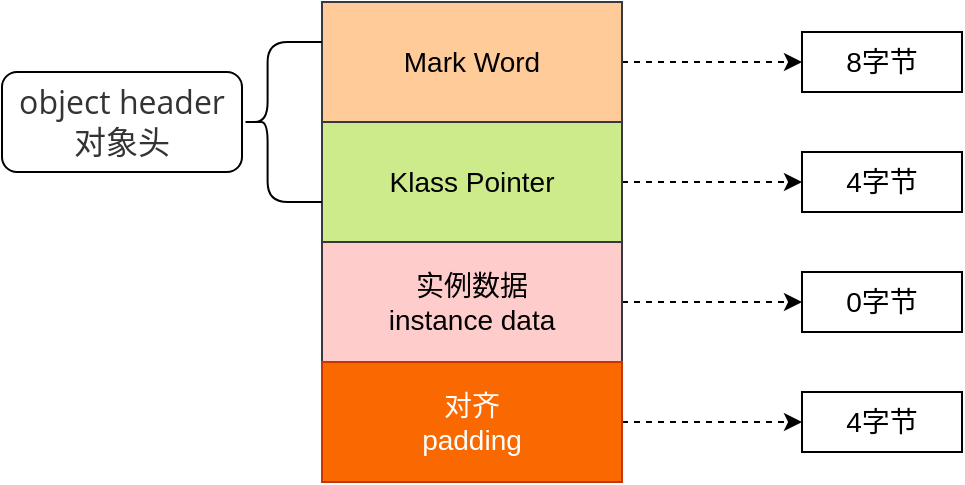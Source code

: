 <mxfile version="12.6.5" type="device"><diagram id="CNomt8KT7_glYH0_6m2e" name="第 1 页"><mxGraphModel dx="852" dy="494" grid="1" gridSize="10" guides="1" tooltips="1" connect="1" arrows="1" fold="1" page="1" pageScale="1" pageWidth="827" pageHeight="1169" math="0" shadow="0"><root><mxCell id="0"/><mxCell id="1" parent="0"/><mxCell id="pFKBDlI4O38kg0rzO2AL-6" value="" style="edgeStyle=orthogonalEdgeStyle;rounded=0;orthogonalLoop=1;jettySize=auto;html=1;dashed=1;" parent="1" source="pFKBDlI4O38kg0rzO2AL-1" target="pFKBDlI4O38kg0rzO2AL-8" edge="1"><mxGeometry relative="1" as="geometry"><mxPoint x="410" y="70" as="targetPoint"/></mxGeometry></mxCell><mxCell id="pFKBDlI4O38kg0rzO2AL-1" value="Mark Word" style="rounded=0;whiteSpace=wrap;html=1;fontSize=14;fillColor=#ffcc99;strokeColor=#36393d;" parent="1" vertex="1"><mxGeometry x="180" y="40" width="150" height="60" as="geometry"/></mxCell><mxCell id="pFKBDlI4O38kg0rzO2AL-12" value="" style="edgeStyle=orthogonalEdgeStyle;rounded=0;orthogonalLoop=1;jettySize=auto;html=1;fontSize=14;entryX=0;entryY=0.5;entryDx=0;entryDy=0;dashed=1;" parent="1" source="pFKBDlI4O38kg0rzO2AL-2" target="pFKBDlI4O38kg0rzO2AL-13" edge="1"><mxGeometry relative="1" as="geometry"><mxPoint x="410" y="130" as="targetPoint"/></mxGeometry></mxCell><mxCell id="pFKBDlI4O38kg0rzO2AL-2" value="Klass Pointer" style="rounded=0;whiteSpace=wrap;html=1;fontSize=14;fillColor=#cdeb8b;strokeColor=#36393d;" parent="1" vertex="1"><mxGeometry x="180" y="100" width="150" height="60" as="geometry"/></mxCell><mxCell id="pFKBDlI4O38kg0rzO2AL-17" value="" style="edgeStyle=orthogonalEdgeStyle;rounded=0;orthogonalLoop=1;jettySize=auto;html=1;dashed=1;fontSize=14;entryX=0;entryY=0.5;entryDx=0;entryDy=0;" parent="1" source="pFKBDlI4O38kg0rzO2AL-3" target="pFKBDlI4O38kg0rzO2AL-19" edge="1"><mxGeometry relative="1" as="geometry"><mxPoint x="410" y="190" as="targetPoint"/></mxGeometry></mxCell><mxCell id="pFKBDlI4O38kg0rzO2AL-3" value="实例数据&lt;br style=&quot;font-size: 14px&quot;&gt;instance data" style="rounded=0;whiteSpace=wrap;html=1;fontSize=14;fillColor=#ffcccc;strokeColor=#36393d;" parent="1" vertex="1"><mxGeometry x="180" y="160" width="150" height="60" as="geometry"/></mxCell><mxCell id="pFKBDlI4O38kg0rzO2AL-21" value="" style="edgeStyle=orthogonalEdgeStyle;rounded=0;orthogonalLoop=1;jettySize=auto;html=1;dashed=1;fontSize=14;entryX=0;entryY=0.5;entryDx=0;entryDy=0;" parent="1" source="pFKBDlI4O38kg0rzO2AL-4" target="pFKBDlI4O38kg0rzO2AL-22" edge="1"><mxGeometry relative="1" as="geometry"><mxPoint x="410" y="250" as="targetPoint"/></mxGeometry></mxCell><mxCell id="pFKBDlI4O38kg0rzO2AL-4" value="对齐&lt;br style=&quot;font-size: 14px&quot;&gt;padding" style="rounded=0;whiteSpace=wrap;html=1;fontSize=14;fillColor=#fa6800;strokeColor=#C73500;fontColor=#ffffff;" parent="1" vertex="1"><mxGeometry x="180" y="220" width="150" height="60" as="geometry"/></mxCell><mxCell id="pFKBDlI4O38kg0rzO2AL-8" value="8字节" style="rounded=0;whiteSpace=wrap;html=1;fillColor=none;comic=0;fontSize=14;" parent="1" vertex="1"><mxGeometry x="420" y="55" width="80" height="30" as="geometry"/></mxCell><mxCell id="pFKBDlI4O38kg0rzO2AL-13" value="4字节" style="rounded=0;whiteSpace=wrap;html=1;fillColor=none;comic=0;fontSize=14;" parent="1" vertex="1"><mxGeometry x="420" y="115" width="80" height="30" as="geometry"/></mxCell><mxCell id="pFKBDlI4O38kg0rzO2AL-19" value="0字节" style="rounded=0;whiteSpace=wrap;html=1;fillColor=none;comic=0;fontSize=14;" parent="1" vertex="1"><mxGeometry x="420" y="175" width="80" height="30" as="geometry"/></mxCell><mxCell id="pFKBDlI4O38kg0rzO2AL-22" value="4字节" style="rounded=0;whiteSpace=wrap;html=1;fillColor=none;comic=0;fontSize=14;" parent="1" vertex="1"><mxGeometry x="420" y="235" width="80" height="30" as="geometry"/></mxCell><mxCell id="J1Il7nK-gr05V01cC3eT-1" value="" style="shape=curlyBracket;whiteSpace=wrap;html=1;rounded=1;size=0.32;" vertex="1" parent="1"><mxGeometry x="140" y="60" width="40" height="80" as="geometry"/></mxCell><mxCell id="J1Il7nK-gr05V01cC3eT-2" value="&lt;span style=&quot;color: rgb(51 , 51 , 51) ; font-family: &amp;#34;open sans&amp;#34; , &amp;#34;clear sans&amp;#34; , &amp;#34;helvetica neue&amp;#34; , &amp;#34;helvetica&amp;#34; , &amp;#34;arial&amp;#34; , sans-serif ; font-size: 16px ; white-space: pre-wrap ; background-color: rgb(255 , 255 , 255)&quot;&gt;object header&lt;br/&gt;对象头&lt;br/&gt;&lt;/span&gt;" style="rounded=1;whiteSpace=wrap;html=1;" vertex="1" parent="1"><mxGeometry x="20" y="75" width="120" height="50" as="geometry"/></mxCell></root></mxGraphModel></diagram></mxfile>